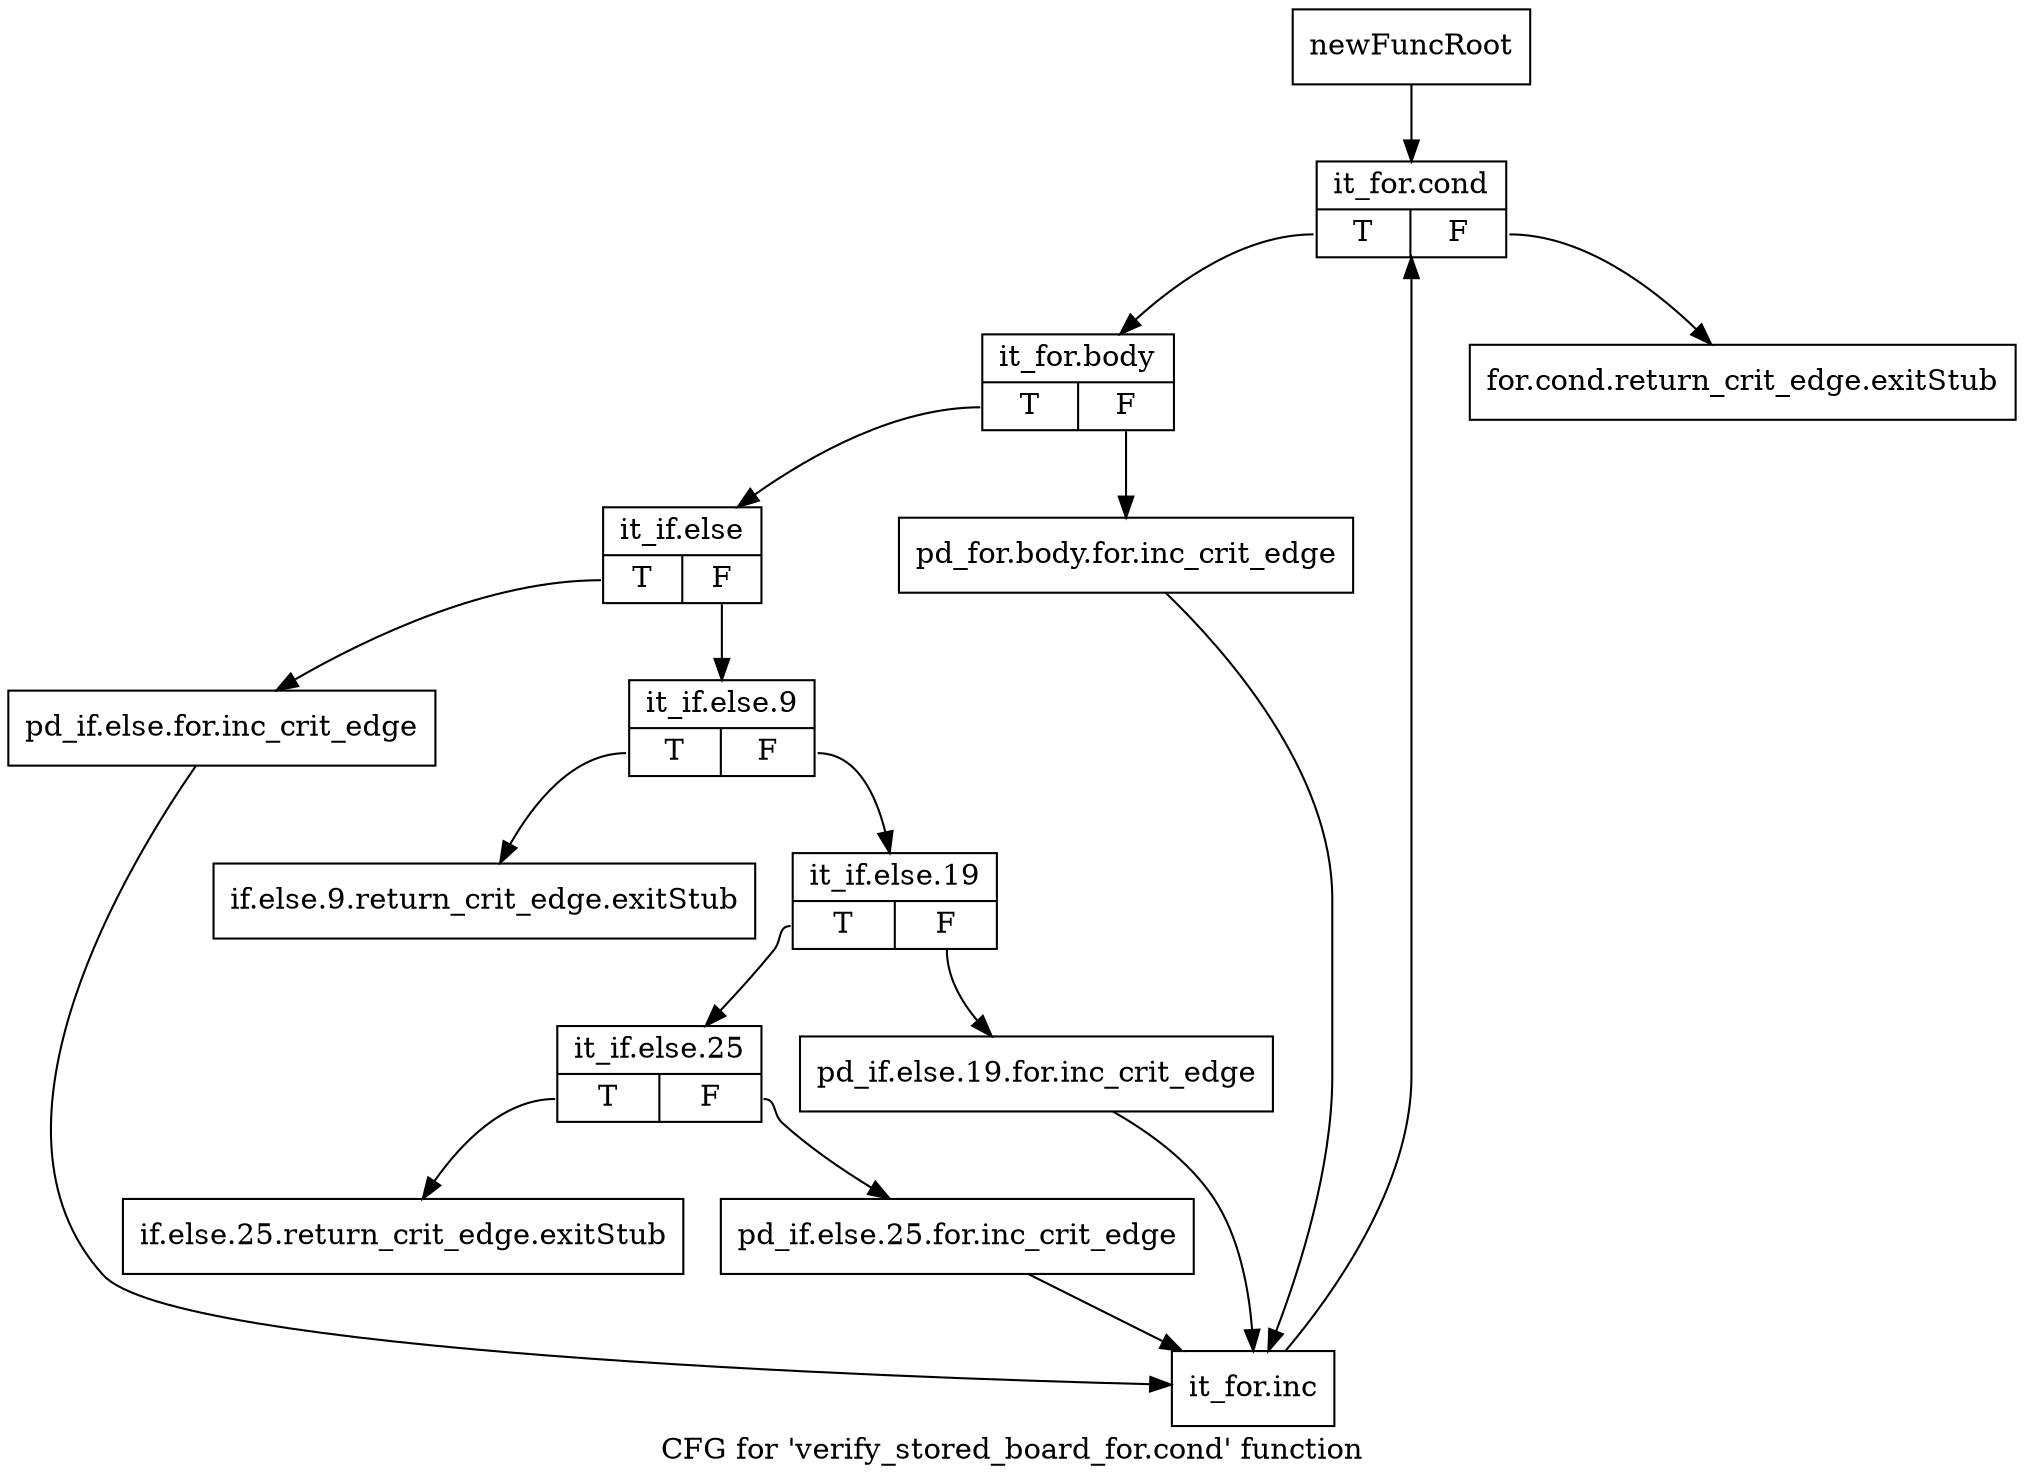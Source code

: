 digraph "CFG for 'verify_stored_board_for.cond' function" {
	label="CFG for 'verify_stored_board_for.cond' function";

	Node0x474edc0 [shape=record,label="{newFuncRoot}"];
	Node0x474edc0 -> Node0x474ef00;
	Node0x474ee10 [shape=record,label="{for.cond.return_crit_edge.exitStub}"];
	Node0x474ee60 [shape=record,label="{if.else.9.return_crit_edge.exitStub}"];
	Node0x474eeb0 [shape=record,label="{if.else.25.return_crit_edge.exitStub}"];
	Node0x474ef00 [shape=record,label="{it_for.cond|{<s0>T|<s1>F}}"];
	Node0x474ef00:s0 -> Node0x474ef50;
	Node0x474ef00:s1 -> Node0x474ee10;
	Node0x474ef50 [shape=record,label="{it_for.body|{<s0>T|<s1>F}}"];
	Node0x474ef50:s0 -> Node0x474eff0;
	Node0x474ef50:s1 -> Node0x474efa0;
	Node0x474efa0 [shape=record,label="{pd_for.body.for.inc_crit_edge}"];
	Node0x474efa0 -> Node0x474f220;
	Node0x474eff0 [shape=record,label="{it_if.else|{<s0>T|<s1>F}}"];
	Node0x474eff0:s0 -> Node0x474f1d0;
	Node0x474eff0:s1 -> Node0x474f040;
	Node0x474f040 [shape=record,label="{it_if.else.9|{<s0>T|<s1>F}}"];
	Node0x474f040:s0 -> Node0x474ee60;
	Node0x474f040:s1 -> Node0x474f090;
	Node0x474f090 [shape=record,label="{it_if.else.19|{<s0>T|<s1>F}}"];
	Node0x474f090:s0 -> Node0x474f130;
	Node0x474f090:s1 -> Node0x474f0e0;
	Node0x474f0e0 [shape=record,label="{pd_if.else.19.for.inc_crit_edge}"];
	Node0x474f0e0 -> Node0x474f220;
	Node0x474f130 [shape=record,label="{it_if.else.25|{<s0>T|<s1>F}}"];
	Node0x474f130:s0 -> Node0x474eeb0;
	Node0x474f130:s1 -> Node0x474f180;
	Node0x474f180 [shape=record,label="{pd_if.else.25.for.inc_crit_edge}"];
	Node0x474f180 -> Node0x474f220;
	Node0x474f1d0 [shape=record,label="{pd_if.else.for.inc_crit_edge}"];
	Node0x474f1d0 -> Node0x474f220;
	Node0x474f220 [shape=record,label="{it_for.inc}"];
	Node0x474f220 -> Node0x474ef00;
}
